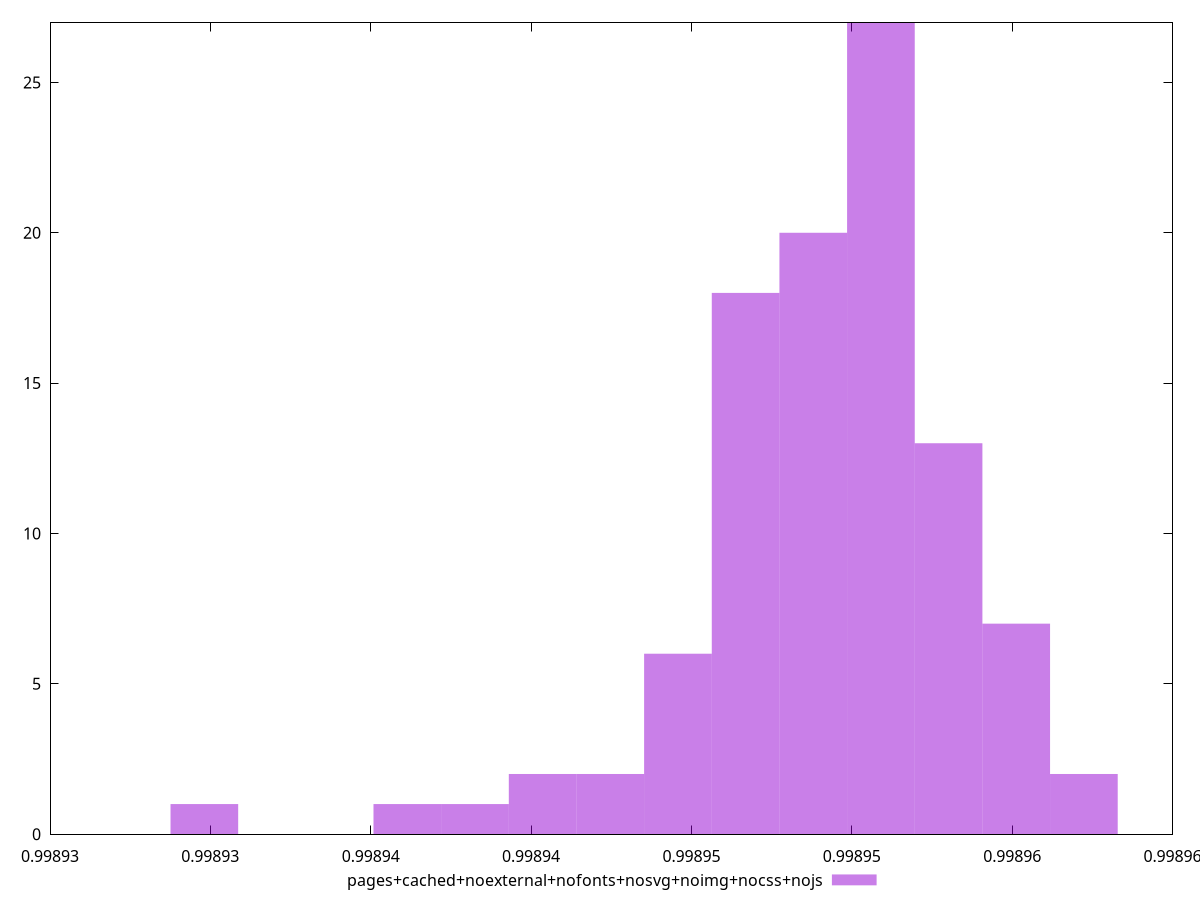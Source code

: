 $_pagesCachedNoexternalNofontsNosvgNoimgNocssNojs <<EOF
0.998953017905291 13
0.9989361413826618 1
0.9989509083399624 27
0.9989445796439764 6
0.9989487987746337 20
0.9989424700786478 2
0.9989466892093051 18
0.9989551274706197 7
0.9989572370359484 2
0.9989403605133191 2
0.9989298126866758 1
0.9989382509479905 1
EOF
set key outside below
set terminal pngcairo
set output "report_00005_2020-11-02T22-26-11.212Z/interactive/pages+cached+noexternal+nofonts+nosvg+noimg+nocss+nojs//hist.png"
set yrange [0:27]
set boxwidth 0.0000021095653286563634
set style fill transparent solid 0.5 noborder
plot $_pagesCachedNoexternalNofontsNosvgNoimgNocssNojs title "pages+cached+noexternal+nofonts+nosvg+noimg+nocss+nojs" with boxes ,